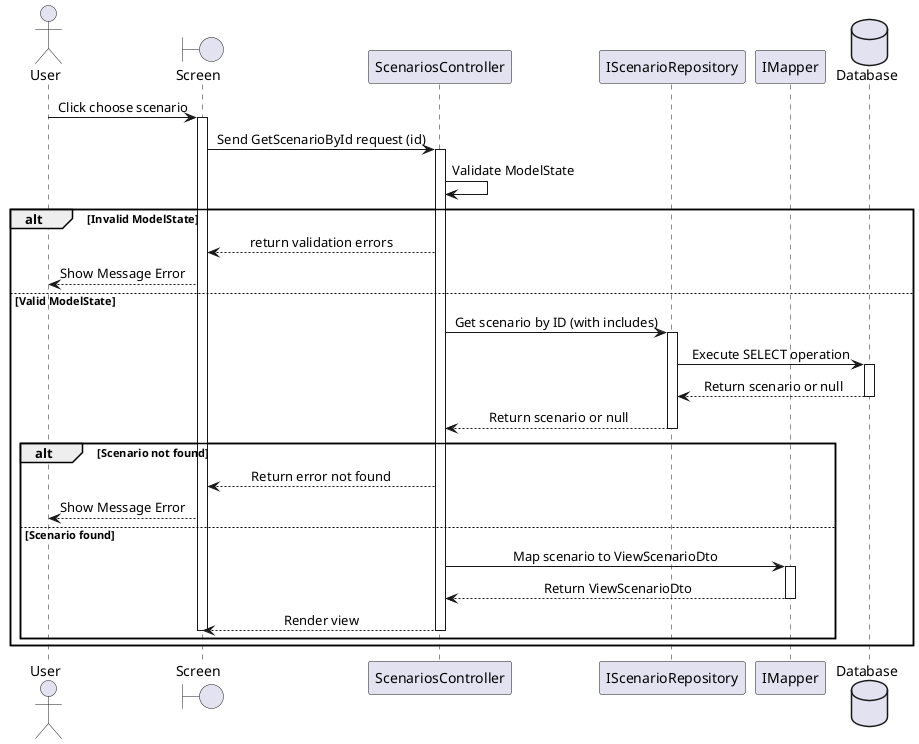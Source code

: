 @startuml ViewScenarioSequenceDiagram
skinparam SequenceMessageAlignment center
actor "User" as U
boundary "Screen " as Screen
participant "ScenariosController" as SC
participant "IScenarioRepository" as Repo
participant "IMapper" as Mapper
database "Database" as DB

U -> Screen : Click choose scenario
activate Screen
Screen -> SC : Send GetScenarioById request (id)
activate SC

    SC -> SC : Validate ModelState
    alt Invalid ModelState
        SC --> Screen : return validation errors
        Screen --> U : Show Message Error
    else Valid ModelState
        SC -> Repo : Get scenario by ID (with includes)
        activate Repo
        Repo -> DB : Execute SELECT operation
        activate DB
        DB --> Repo : Return scenario or null
        deactivate DB
        Repo --> SC : Return scenario or null
        deactivate Repo

        alt Scenario not found
            SC --> Screen : Return error not found
             Screen --> U : Show Message Error
        else Scenario found
            SC -> Mapper : Map scenario to ViewScenarioDto
            activate Mapper
            Mapper --> SC : Return ViewScenarioDto
            deactivate Mapper
            SC --> Screen : Render view
            deactivate SC
            deactivate Screen
        end
    end


@enduml

